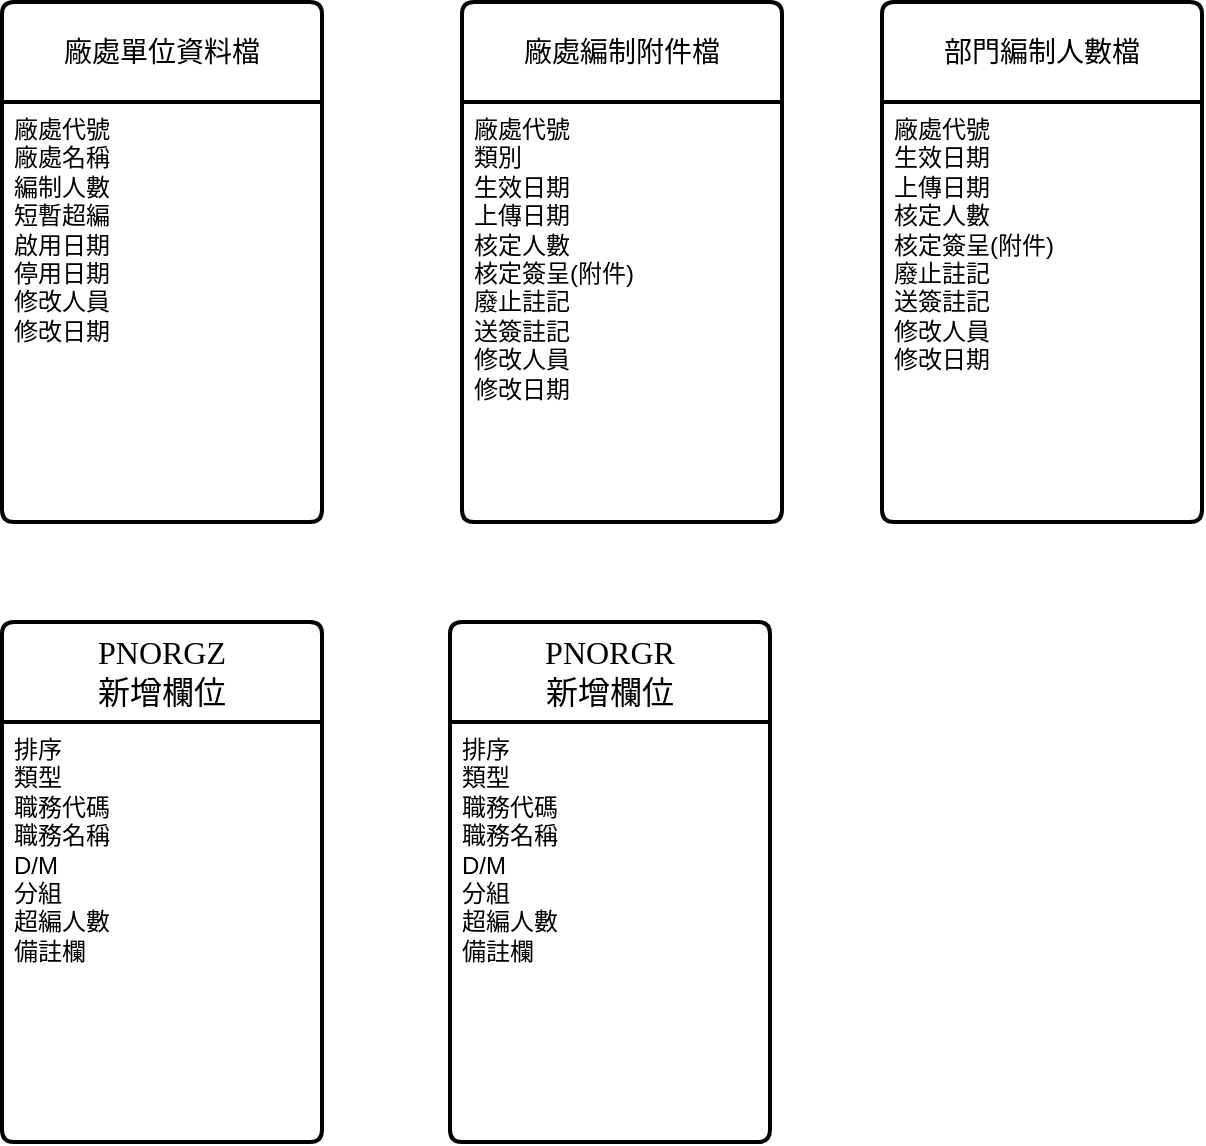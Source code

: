 <mxfile version="24.7.14">
  <diagram name="第 1 页" id="HQHQ2D2dpBf2WggrFsJZ">
    <mxGraphModel dx="651" dy="727" grid="1" gridSize="10" guides="1" tooltips="1" connect="1" arrows="1" fold="1" page="1" pageScale="1" pageWidth="827" pageHeight="1169" math="0" shadow="0">
      <root>
        <mxCell id="0" />
        <mxCell id="1" parent="0" />
        <mxCell id="tqgysiNPPkPzaV-5ETDH-1" value="廠處單位資料檔" style="swimlane;childLayout=stackLayout;horizontal=1;startSize=50;horizontalStack=0;rounded=1;fontSize=14;fontStyle=0;strokeWidth=2;resizeParent=0;resizeLast=1;shadow=0;dashed=0;align=center;arcSize=4;whiteSpace=wrap;html=1;" vertex="1" parent="1">
          <mxGeometry x="110" y="200" width="160" height="260" as="geometry">
            <mxRectangle x="120" y="240" width="140" height="50" as="alternateBounds" />
          </mxGeometry>
        </mxCell>
        <mxCell id="tqgysiNPPkPzaV-5ETDH-2" value="&lt;span style=&quot;background-color: initial;&quot;&gt;廠處代號&lt;/span&gt;&lt;br&gt;&lt;span style=&quot;background-color: initial;&quot;&gt;廠處名稱&lt;/span&gt;&lt;br&gt;&lt;span style=&quot;background-color: initial;&quot;&gt;編制人數&lt;/span&gt;&lt;br&gt;&lt;span style=&quot;background-color: initial;&quot;&gt;短暫超編&lt;/span&gt;&lt;br&gt;&lt;span style=&quot;background-color: initial;&quot;&gt;啟用日期&lt;/span&gt;&lt;br&gt;&lt;span style=&quot;background-color: initial;&quot;&gt;停用日期&lt;/span&gt;&lt;br&gt;&lt;span style=&quot;background-color: initial;&quot;&gt;修改人員&lt;/span&gt;&lt;br&gt;&lt;span style=&quot;background-color: initial;&quot;&gt;修改日期&lt;/span&gt;" style="align=left;strokeColor=none;fillColor=none;spacingLeft=4;fontSize=12;verticalAlign=top;resizable=0;rotatable=0;part=1;html=1;" vertex="1" parent="tqgysiNPPkPzaV-5ETDH-1">
          <mxGeometry y="50" width="160" height="210" as="geometry" />
        </mxCell>
        <mxCell id="tqgysiNPPkPzaV-5ETDH-13" value="廠處編制附件檔" style="swimlane;childLayout=stackLayout;horizontal=1;startSize=50;horizontalStack=0;rounded=1;fontSize=14;fontStyle=0;strokeWidth=2;resizeParent=0;resizeLast=1;shadow=0;dashed=0;align=center;arcSize=4;whiteSpace=wrap;html=1;" vertex="1" parent="1">
          <mxGeometry x="340" y="200" width="160" height="260" as="geometry">
            <mxRectangle x="90" y="200" width="140" height="50" as="alternateBounds" />
          </mxGeometry>
        </mxCell>
        <mxCell id="tqgysiNPPkPzaV-5ETDH-14" value="&lt;span style=&quot;background-color: initial;&quot;&gt;廠處代號&lt;/span&gt;&lt;div&gt;類別&lt;br&gt;生效日期&lt;div&gt;上傳日期&lt;br&gt;&lt;div&gt;核定人數&lt;/div&gt;&lt;div&gt;核定簽呈(附件)&lt;/div&gt;&lt;div&gt;廢止註記&lt;/div&gt;&lt;div&gt;送簽註記&lt;/div&gt;&lt;div&gt;修改人員&lt;/div&gt;&lt;div&gt;修改日期&lt;/div&gt;&lt;/div&gt;&lt;/div&gt;" style="align=left;strokeColor=none;fillColor=none;spacingLeft=4;fontSize=12;verticalAlign=top;resizable=0;rotatable=0;part=1;html=1;" vertex="1" parent="tqgysiNPPkPzaV-5ETDH-13">
          <mxGeometry y="50" width="160" height="210" as="geometry" />
        </mxCell>
        <mxCell id="tqgysiNPPkPzaV-5ETDH-19" value="部門編制人數檔" style="swimlane;childLayout=stackLayout;horizontal=1;startSize=50;horizontalStack=0;rounded=1;fontSize=14;fontStyle=0;strokeWidth=2;resizeParent=0;resizeLast=1;shadow=0;dashed=0;align=center;arcSize=4;whiteSpace=wrap;html=1;" vertex="1" parent="1">
          <mxGeometry x="550" y="200" width="160" height="260" as="geometry">
            <mxRectangle x="90" y="200" width="140" height="50" as="alternateBounds" />
          </mxGeometry>
        </mxCell>
        <mxCell id="tqgysiNPPkPzaV-5ETDH-20" value="&lt;span style=&quot;background-color: initial;&quot;&gt;廠處代號&lt;/span&gt;&lt;br&gt;生效日期&lt;div&gt;上傳日期&lt;br&gt;&lt;div&gt;核定人數&lt;/div&gt;&lt;div&gt;核定簽呈(附件)&lt;/div&gt;&lt;div&gt;廢止註記&lt;/div&gt;&lt;div&gt;送簽註記&lt;/div&gt;&lt;div&gt;修改人員&lt;/div&gt;&lt;div&gt;修改日期&lt;/div&gt;&lt;/div&gt;" style="align=left;strokeColor=none;fillColor=none;spacingLeft=4;fontSize=12;verticalAlign=top;resizable=0;rotatable=0;part=1;html=1;" vertex="1" parent="tqgysiNPPkPzaV-5ETDH-19">
          <mxGeometry y="50" width="160" height="210" as="geometry" />
        </mxCell>
        <mxCell id="tqgysiNPPkPzaV-5ETDH-22" value="&lt;p style=&quot;language:zh-TW;margin-top:0pt;margin-bottom:0pt;margin-left:0in;&lt;br/&gt;text-align:left;direction:ltr;unicode-bidi:embed;mso-line-break-override:none;&lt;br/&gt;word-break:normal;punctuation-wrap:hanging&quot;&gt;&lt;span style=&quot;font-size: 12pt; font-family: 微軟正黑體;&quot;&gt;PNORGZ&lt;br&gt;&lt;/span&gt;&lt;span style=&quot;font-size: 12pt; font-family: 微軟正黑體;&quot;&gt;新增欄位&lt;/span&gt;&lt;/p&gt;" style="swimlane;childLayout=stackLayout;horizontal=1;startSize=50;horizontalStack=0;rounded=1;fontSize=14;fontStyle=0;strokeWidth=2;resizeParent=0;resizeLast=1;shadow=0;dashed=0;align=center;arcSize=4;whiteSpace=wrap;html=1;" vertex="1" parent="1">
          <mxGeometry x="110" y="510" width="160" height="260" as="geometry">
            <mxRectangle x="90" y="200" width="140" height="50" as="alternateBounds" />
          </mxGeometry>
        </mxCell>
        <mxCell id="tqgysiNPPkPzaV-5ETDH-23" value="&lt;div&gt;排序&lt;/div&gt;&lt;div&gt;類型&lt;/div&gt;&lt;div&gt;職務代碼&lt;/div&gt;&lt;div&gt;職務名稱&lt;/div&gt;&lt;div&gt;D/M&lt;/div&gt;&lt;div&gt;分組&lt;/div&gt;&lt;div&gt;超編人數&lt;/div&gt;&lt;div&gt;備註欄&lt;/div&gt;" style="align=left;strokeColor=none;fillColor=none;spacingLeft=4;fontSize=12;verticalAlign=top;resizable=0;rotatable=0;part=1;html=1;" vertex="1" parent="tqgysiNPPkPzaV-5ETDH-22">
          <mxGeometry y="50" width="160" height="210" as="geometry" />
        </mxCell>
        <mxCell id="tqgysiNPPkPzaV-5ETDH-24" value="&lt;p style=&quot;language:zh-TW;margin-top:0pt;margin-bottom:0pt;margin-left:0in;&lt;br/&gt;text-align:left;direction:ltr;unicode-bidi:embed;mso-line-break-override:none;&lt;br/&gt;word-break:normal;punctuation-wrap:hanging&quot;&gt;&lt;span style=&quot;font-size: 12pt; font-family: 微軟正黑體;&quot;&gt;PNORGR&lt;br&gt;&lt;/span&gt;&lt;span style=&quot;font-size: 12pt; font-family: 微軟正黑體;&quot;&gt;新增欄位&lt;/span&gt;&lt;/p&gt;" style="swimlane;childLayout=stackLayout;horizontal=1;startSize=50;horizontalStack=0;rounded=1;fontSize=14;fontStyle=0;strokeWidth=2;resizeParent=0;resizeLast=1;shadow=0;dashed=0;align=center;arcSize=4;whiteSpace=wrap;html=1;" vertex="1" parent="1">
          <mxGeometry x="334" y="510" width="160" height="260" as="geometry">
            <mxRectangle x="90" y="200" width="140" height="50" as="alternateBounds" />
          </mxGeometry>
        </mxCell>
        <mxCell id="tqgysiNPPkPzaV-5ETDH-25" value="&lt;div&gt;排序&lt;/div&gt;&lt;div&gt;類型&lt;/div&gt;&lt;div&gt;職務代碼&lt;/div&gt;&lt;div&gt;職務名稱&lt;/div&gt;&lt;div&gt;D/M&lt;/div&gt;&lt;div&gt;分組&lt;/div&gt;&lt;div&gt;超編人數&lt;/div&gt;&lt;div&gt;備註欄&lt;/div&gt;" style="align=left;strokeColor=none;fillColor=none;spacingLeft=4;fontSize=12;verticalAlign=top;resizable=0;rotatable=0;part=1;html=1;" vertex="1" parent="tqgysiNPPkPzaV-5ETDH-24">
          <mxGeometry y="50" width="160" height="210" as="geometry" />
        </mxCell>
      </root>
    </mxGraphModel>
  </diagram>
</mxfile>
